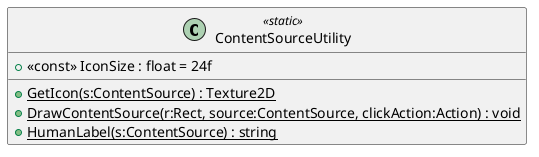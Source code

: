 @startuml
class ContentSourceUtility <<static>> {
    + <<const>> IconSize : float = 24f
    + {static} GetIcon(s:ContentSource) : Texture2D
    + {static} DrawContentSource(r:Rect, source:ContentSource, clickAction:Action) : void
    + {static} HumanLabel(s:ContentSource) : string
}
@enduml
